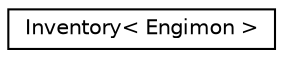digraph "Graphical Class Hierarchy"
{
 // LATEX_PDF_SIZE
  edge [fontname="Helvetica",fontsize="10",labelfontname="Helvetica",labelfontsize="10"];
  node [fontname="Helvetica",fontsize="10",shape=record];
  rankdir="LR";
  Node0 [label="Inventory\< Engimon \>",height=0.2,width=0.4,color="black", fillcolor="white", style="filled",URL="$class_inventory.html",tooltip=" "];
}
